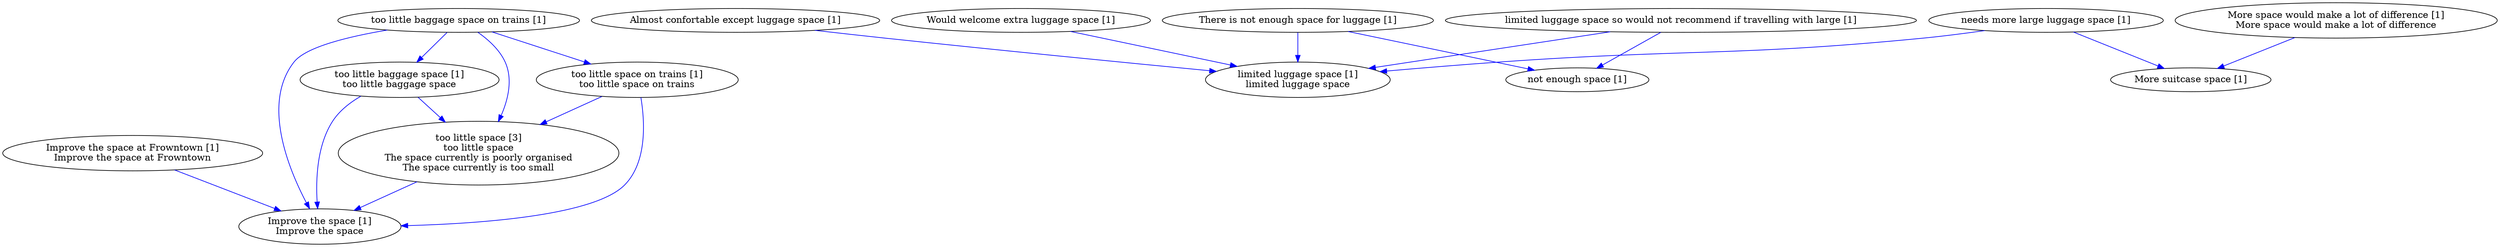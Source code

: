 digraph collapsedGraph {
"too little space [3]\ntoo little space\nThe space currently is poorly organised\nThe space currently is too small""Almost confortable except luggage space [1]""Improve the space at Frowntown [1]\nImprove the space at Frowntown""Improve the space [1]\nImprove the space""More space would make a lot of difference [1]\nMore space would make a lot of difference""More suitcase space [1]""There is not enough space for luggage [1]""Would welcome extra luggage space [1]""limited luggage space so would not recommend if travelling with large [1]""limited luggage space [1]\nlimited luggage space""needs more large luggage space [1]""not enough space [1]""too little baggage space on trains [1]""too little baggage space [1]\ntoo little baggage space""too little space on trains [1]\ntoo little space on trains""Improve the space at Frowntown [1]\nImprove the space at Frowntown" -> "Improve the space [1]\nImprove the space" [color=blue]
"More space would make a lot of difference [1]\nMore space would make a lot of difference" -> "More suitcase space [1]" [color=blue]
"limited luggage space so would not recommend if travelling with large [1]" -> "limited luggage space [1]\nlimited luggage space" [color=blue]
"Almost confortable except luggage space [1]" -> "limited luggage space [1]\nlimited luggage space" [color=blue]
"There is not enough space for luggage [1]" -> "limited luggage space [1]\nlimited luggage space" [color=blue]
"Would welcome extra luggage space [1]" -> "limited luggage space [1]\nlimited luggage space" [color=blue]
"needs more large luggage space [1]" -> "More suitcase space [1]" [color=blue]
"needs more large luggage space [1]" -> "limited luggage space [1]\nlimited luggage space" [color=blue]
"There is not enough space for luggage [1]" -> "not enough space [1]" [color=blue]
"limited luggage space so would not recommend if travelling with large [1]" -> "not enough space [1]" [color=blue]
"too little baggage space on trains [1]" -> "too little baggage space [1]\ntoo little baggage space" [color=blue]
"too little baggage space on trains [1]" -> "too little space on trains [1]\ntoo little space on trains" [color=blue]
"too little baggage space on trains [1]" -> "too little space [3]\ntoo little space\nThe space currently is poorly organised\nThe space currently is too small" [color=blue]
"too little baggage space [1]\ntoo little baggage space" -> "too little space [3]\ntoo little space\nThe space currently is poorly organised\nThe space currently is too small" [color=blue]
"too little space on trains [1]\ntoo little space on trains" -> "too little space [3]\ntoo little space\nThe space currently is poorly organised\nThe space currently is too small" [color=blue]
"too little baggage space on trains [1]" -> "Improve the space [1]\nImprove the space" [color=blue]
"too little baggage space [1]\ntoo little baggage space" -> "Improve the space [1]\nImprove the space" [color=blue]
"too little space [3]\ntoo little space\nThe space currently is poorly organised\nThe space currently is too small" -> "Improve the space [1]\nImprove the space" [color=blue]
"too little space on trains [1]\ntoo little space on trains" -> "Improve the space [1]\nImprove the space" [color=blue]
}